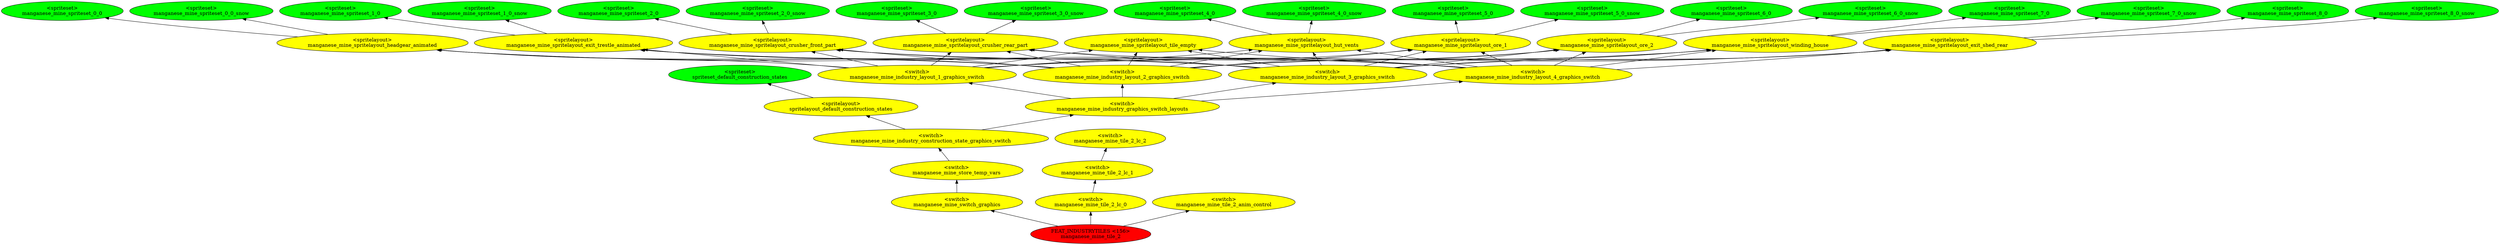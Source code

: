 digraph {
rankdir="BT"
spriteset_default_construction_states [fillcolor=green style="filled" label="<spriteset>\nspriteset_default_construction_states"]
spritelayout_default_construction_states [fillcolor=yellow style="filled" label="<spritelayout>\nspritelayout_default_construction_states"]
manganese_mine_spriteset_0_0 [fillcolor=green style="filled" label="<spriteset>\nmanganese_mine_spriteset_0_0"]
manganese_mine_spriteset_0_0_snow [fillcolor=green style="filled" label="<spriteset>\nmanganese_mine_spriteset_0_0_snow"]
manganese_mine_spriteset_1_0 [fillcolor=green style="filled" label="<spriteset>\nmanganese_mine_spriteset_1_0"]
manganese_mine_spriteset_1_0_snow [fillcolor=green style="filled" label="<spriteset>\nmanganese_mine_spriteset_1_0_snow"]
manganese_mine_spriteset_2_0 [fillcolor=green style="filled" label="<spriteset>\nmanganese_mine_spriteset_2_0"]
manganese_mine_spriteset_2_0_snow [fillcolor=green style="filled" label="<spriteset>\nmanganese_mine_spriteset_2_0_snow"]
manganese_mine_spriteset_3_0 [fillcolor=green style="filled" label="<spriteset>\nmanganese_mine_spriteset_3_0"]
manganese_mine_spriteset_3_0_snow [fillcolor=green style="filled" label="<spriteset>\nmanganese_mine_spriteset_3_0_snow"]
manganese_mine_spriteset_4_0 [fillcolor=green style="filled" label="<spriteset>\nmanganese_mine_spriteset_4_0"]
manganese_mine_spriteset_4_0_snow [fillcolor=green style="filled" label="<spriteset>\nmanganese_mine_spriteset_4_0_snow"]
manganese_mine_spriteset_5_0 [fillcolor=green style="filled" label="<spriteset>\nmanganese_mine_spriteset_5_0"]
manganese_mine_spriteset_5_0_snow [fillcolor=green style="filled" label="<spriteset>\nmanganese_mine_spriteset_5_0_snow"]
manganese_mine_spriteset_6_0 [fillcolor=green style="filled" label="<spriteset>\nmanganese_mine_spriteset_6_0"]
manganese_mine_spriteset_6_0_snow [fillcolor=green style="filled" label="<spriteset>\nmanganese_mine_spriteset_6_0_snow"]
manganese_mine_spriteset_7_0 [fillcolor=green style="filled" label="<spriteset>\nmanganese_mine_spriteset_7_0"]
manganese_mine_spriteset_7_0_snow [fillcolor=green style="filled" label="<spriteset>\nmanganese_mine_spriteset_7_0_snow"]
manganese_mine_spriteset_8_0 [fillcolor=green style="filled" label="<spriteset>\nmanganese_mine_spriteset_8_0"]
manganese_mine_spriteset_8_0_snow [fillcolor=green style="filled" label="<spriteset>\nmanganese_mine_spriteset_8_0_snow"]
manganese_mine_spritelayout_tile_empty [fillcolor=yellow style="filled" label="<spritelayout>\nmanganese_mine_spritelayout_tile_empty"]
manganese_mine_spritelayout_headgear_animated [fillcolor=yellow style="filled" label="<spritelayout>\nmanganese_mine_spritelayout_headgear_animated"]
manganese_mine_spritelayout_exit_trestle_animated [fillcolor=yellow style="filled" label="<spritelayout>\nmanganese_mine_spritelayout_exit_trestle_animated"]
manganese_mine_spritelayout_crusher_front_part [fillcolor=yellow style="filled" label="<spritelayout>\nmanganese_mine_spritelayout_crusher_front_part"]
manganese_mine_spritelayout_crusher_rear_part [fillcolor=yellow style="filled" label="<spritelayout>\nmanganese_mine_spritelayout_crusher_rear_part"]
manganese_mine_spritelayout_hut_vents [fillcolor=yellow style="filled" label="<spritelayout>\nmanganese_mine_spritelayout_hut_vents"]
manganese_mine_spritelayout_ore_1 [fillcolor=yellow style="filled" label="<spritelayout>\nmanganese_mine_spritelayout_ore_1"]
manganese_mine_spritelayout_ore_2 [fillcolor=yellow style="filled" label="<spritelayout>\nmanganese_mine_spritelayout_ore_2"]
manganese_mine_spritelayout_winding_house [fillcolor=yellow style="filled" label="<spritelayout>\nmanganese_mine_spritelayout_winding_house"]
manganese_mine_spritelayout_exit_shed_rear [fillcolor=yellow style="filled" label="<spritelayout>\nmanganese_mine_spritelayout_exit_shed_rear"]
manganese_mine_industry_layout_1_graphics_switch [fillcolor=yellow style="filled" label="<switch>\nmanganese_mine_industry_layout_1_graphics_switch"]
manganese_mine_industry_layout_2_graphics_switch [fillcolor=yellow style="filled" label="<switch>\nmanganese_mine_industry_layout_2_graphics_switch"]
manganese_mine_industry_layout_3_graphics_switch [fillcolor=yellow style="filled" label="<switch>\nmanganese_mine_industry_layout_3_graphics_switch"]
manganese_mine_industry_layout_4_graphics_switch [fillcolor=yellow style="filled" label="<switch>\nmanganese_mine_industry_layout_4_graphics_switch"]
manganese_mine_industry_graphics_switch_layouts [fillcolor=yellow style="filled" label="<switch>\nmanganese_mine_industry_graphics_switch_layouts"]
manganese_mine_industry_construction_state_graphics_switch [fillcolor=yellow style="filled" label="<switch>\nmanganese_mine_industry_construction_state_graphics_switch"]
manganese_mine_store_temp_vars [fillcolor=yellow style="filled" label="<switch>\nmanganese_mine_store_temp_vars"]
manganese_mine_switch_graphics [fillcolor=yellow style="filled" label="<switch>\nmanganese_mine_switch_graphics"]
manganese_mine_tile_2_lc_2 [fillcolor=yellow style="filled" label="<switch>\nmanganese_mine_tile_2_lc_2"]
manganese_mine_tile_2_lc_1 [fillcolor=yellow style="filled" label="<switch>\nmanganese_mine_tile_2_lc_1"]
manganese_mine_tile_2_lc_0 [fillcolor=yellow style="filled" label="<switch>\nmanganese_mine_tile_2_lc_0"]
manganese_mine_tile_2_anim_control [fillcolor=yellow style="filled" label="<switch>\nmanganese_mine_tile_2_anim_control"]
manganese_mine_tile_2 [fillcolor=red style="filled" label="FEAT_INDUSTRYTILES <156>\nmanganese_mine_tile_2"]
manganese_mine_industry_layout_2_graphics_switch->manganese_mine_spritelayout_crusher_rear_part
manganese_mine_spritelayout_exit_shed_rear->manganese_mine_spriteset_8_0_snow
manganese_mine_industry_layout_3_graphics_switch->manganese_mine_spritelayout_crusher_front_part
manganese_mine_spritelayout_ore_1->manganese_mine_spriteset_5_0
manganese_mine_industry_layout_2_graphics_switch->manganese_mine_spritelayout_winding_house
manganese_mine_tile_2_lc_1->manganese_mine_tile_2_lc_2
manganese_mine_tile_2->manganese_mine_tile_2_lc_0
manganese_mine_spritelayout_hut_vents->manganese_mine_spriteset_4_0
manganese_mine_tile_2->manganese_mine_tile_2_anim_control
manganese_mine_industry_layout_4_graphics_switch->manganese_mine_spritelayout_ore_2
manganese_mine_store_temp_vars->manganese_mine_industry_construction_state_graphics_switch
manganese_mine_industry_layout_1_graphics_switch->manganese_mine_spritelayout_crusher_front_part
manganese_mine_industry_layout_1_graphics_switch->manganese_mine_spritelayout_exit_shed_rear
manganese_mine_industry_graphics_switch_layouts->manganese_mine_industry_layout_3_graphics_switch
manganese_mine_industry_layout_2_graphics_switch->manganese_mine_spritelayout_tile_empty
manganese_mine_industry_construction_state_graphics_switch->manganese_mine_industry_graphics_switch_layouts
manganese_mine_industry_graphics_switch_layouts->manganese_mine_industry_layout_1_graphics_switch
manganese_mine_industry_layout_1_graphics_switch->manganese_mine_spritelayout_ore_1
manganese_mine_industry_layout_3_graphics_switch->manganese_mine_spritelayout_tile_empty
manganese_mine_industry_layout_3_graphics_switch->manganese_mine_spritelayout_exit_trestle_animated
manganese_mine_spritelayout_winding_house->manganese_mine_spriteset_7_0
manganese_mine_industry_layout_4_graphics_switch->manganese_mine_spritelayout_winding_house
manganese_mine_industry_layout_2_graphics_switch->manganese_mine_spritelayout_hut_vents
manganese_mine_industry_layout_4_graphics_switch->manganese_mine_spritelayout_headgear_animated
manganese_mine_industry_graphics_switch_layouts->manganese_mine_industry_layout_4_graphics_switch
manganese_mine_spritelayout_headgear_animated->manganese_mine_spriteset_0_0
manganese_mine_industry_layout_2_graphics_switch->manganese_mine_spritelayout_crusher_front_part
manganese_mine_industry_layout_1_graphics_switch->manganese_mine_spritelayout_crusher_rear_part
manganese_mine_industry_layout_4_graphics_switch->manganese_mine_spritelayout_crusher_rear_part
manganese_mine_industry_layout_4_graphics_switch->manganese_mine_spritelayout_ore_1
manganese_mine_industry_layout_1_graphics_switch->manganese_mine_spritelayout_ore_2
manganese_mine_industry_layout_4_graphics_switch->manganese_mine_spritelayout_tile_empty
manganese_mine_industry_construction_state_graphics_switch->spritelayout_default_construction_states
manganese_mine_spritelayout_exit_shed_rear->manganese_mine_spriteset_8_0
manganese_mine_industry_layout_3_graphics_switch->manganese_mine_spritelayout_ore_1
manganese_mine_industry_layout_4_graphics_switch->manganese_mine_spritelayout_hut_vents
manganese_mine_industry_layout_2_graphics_switch->manganese_mine_spritelayout_headgear_animated
manganese_mine_switch_graphics->manganese_mine_store_temp_vars
manganese_mine_spritelayout_hut_vents->manganese_mine_spriteset_4_0_snow
manganese_mine_spritelayout_crusher_front_part->manganese_mine_spriteset_2_0
manganese_mine_industry_layout_2_graphics_switch->manganese_mine_spritelayout_ore_1
manganese_mine_industry_layout_4_graphics_switch->manganese_mine_spritelayout_exit_trestle_animated
manganese_mine_industry_layout_4_graphics_switch->manganese_mine_spritelayout_exit_shed_rear
manganese_mine_industry_layout_3_graphics_switch->manganese_mine_spritelayout_ore_2
manganese_mine_spritelayout_crusher_rear_part->manganese_mine_spriteset_3_0
manganese_mine_spritelayout_exit_trestle_animated->manganese_mine_spriteset_1_0_snow
manganese_mine_industry_layout_1_graphics_switch->manganese_mine_spritelayout_exit_trestle_animated
manganese_mine_industry_layout_3_graphics_switch->manganese_mine_spritelayout_exit_shed_rear
manganese_mine_spritelayout_exit_trestle_animated->manganese_mine_spriteset_1_0
manganese_mine_industry_layout_3_graphics_switch->manganese_mine_spritelayout_headgear_animated
manganese_mine_industry_layout_1_graphics_switch->manganese_mine_spritelayout_hut_vents
manganese_mine_spritelayout_crusher_front_part->manganese_mine_spriteset_2_0_snow
manganese_mine_industry_layout_2_graphics_switch->manganese_mine_spritelayout_ore_2
manganese_mine_tile_2_lc_0->manganese_mine_tile_2_lc_1
manganese_mine_industry_layout_1_graphics_switch->manganese_mine_spritelayout_tile_empty
manganese_mine_spritelayout_headgear_animated->manganese_mine_spriteset_0_0_snow
manganese_mine_industry_layout_1_graphics_switch->manganese_mine_spritelayout_headgear_animated
manganese_mine_industry_layout_3_graphics_switch->manganese_mine_spritelayout_hut_vents
manganese_mine_spritelayout_ore_1->manganese_mine_spriteset_5_0_snow
spritelayout_default_construction_states->spriteset_default_construction_states
manganese_mine_industry_layout_3_graphics_switch->manganese_mine_spritelayout_winding_house
manganese_mine_spritelayout_crusher_rear_part->manganese_mine_spriteset_3_0_snow
manganese_mine_industry_layout_2_graphics_switch->manganese_mine_spritelayout_exit_shed_rear
manganese_mine_industry_layout_3_graphics_switch->manganese_mine_spritelayout_crusher_rear_part
manganese_mine_industry_layout_4_graphics_switch->manganese_mine_spritelayout_crusher_front_part
manganese_mine_spritelayout_ore_2->manganese_mine_spriteset_6_0_snow
manganese_mine_tile_2->manganese_mine_switch_graphics
manganese_mine_industry_graphics_switch_layouts->manganese_mine_industry_layout_2_graphics_switch
manganese_mine_industry_layout_1_graphics_switch->manganese_mine_spritelayout_winding_house
manganese_mine_spritelayout_winding_house->manganese_mine_spriteset_7_0_snow
manganese_mine_industry_layout_2_graphics_switch->manganese_mine_spritelayout_exit_trestle_animated
manganese_mine_spritelayout_ore_2->manganese_mine_spriteset_6_0
}
